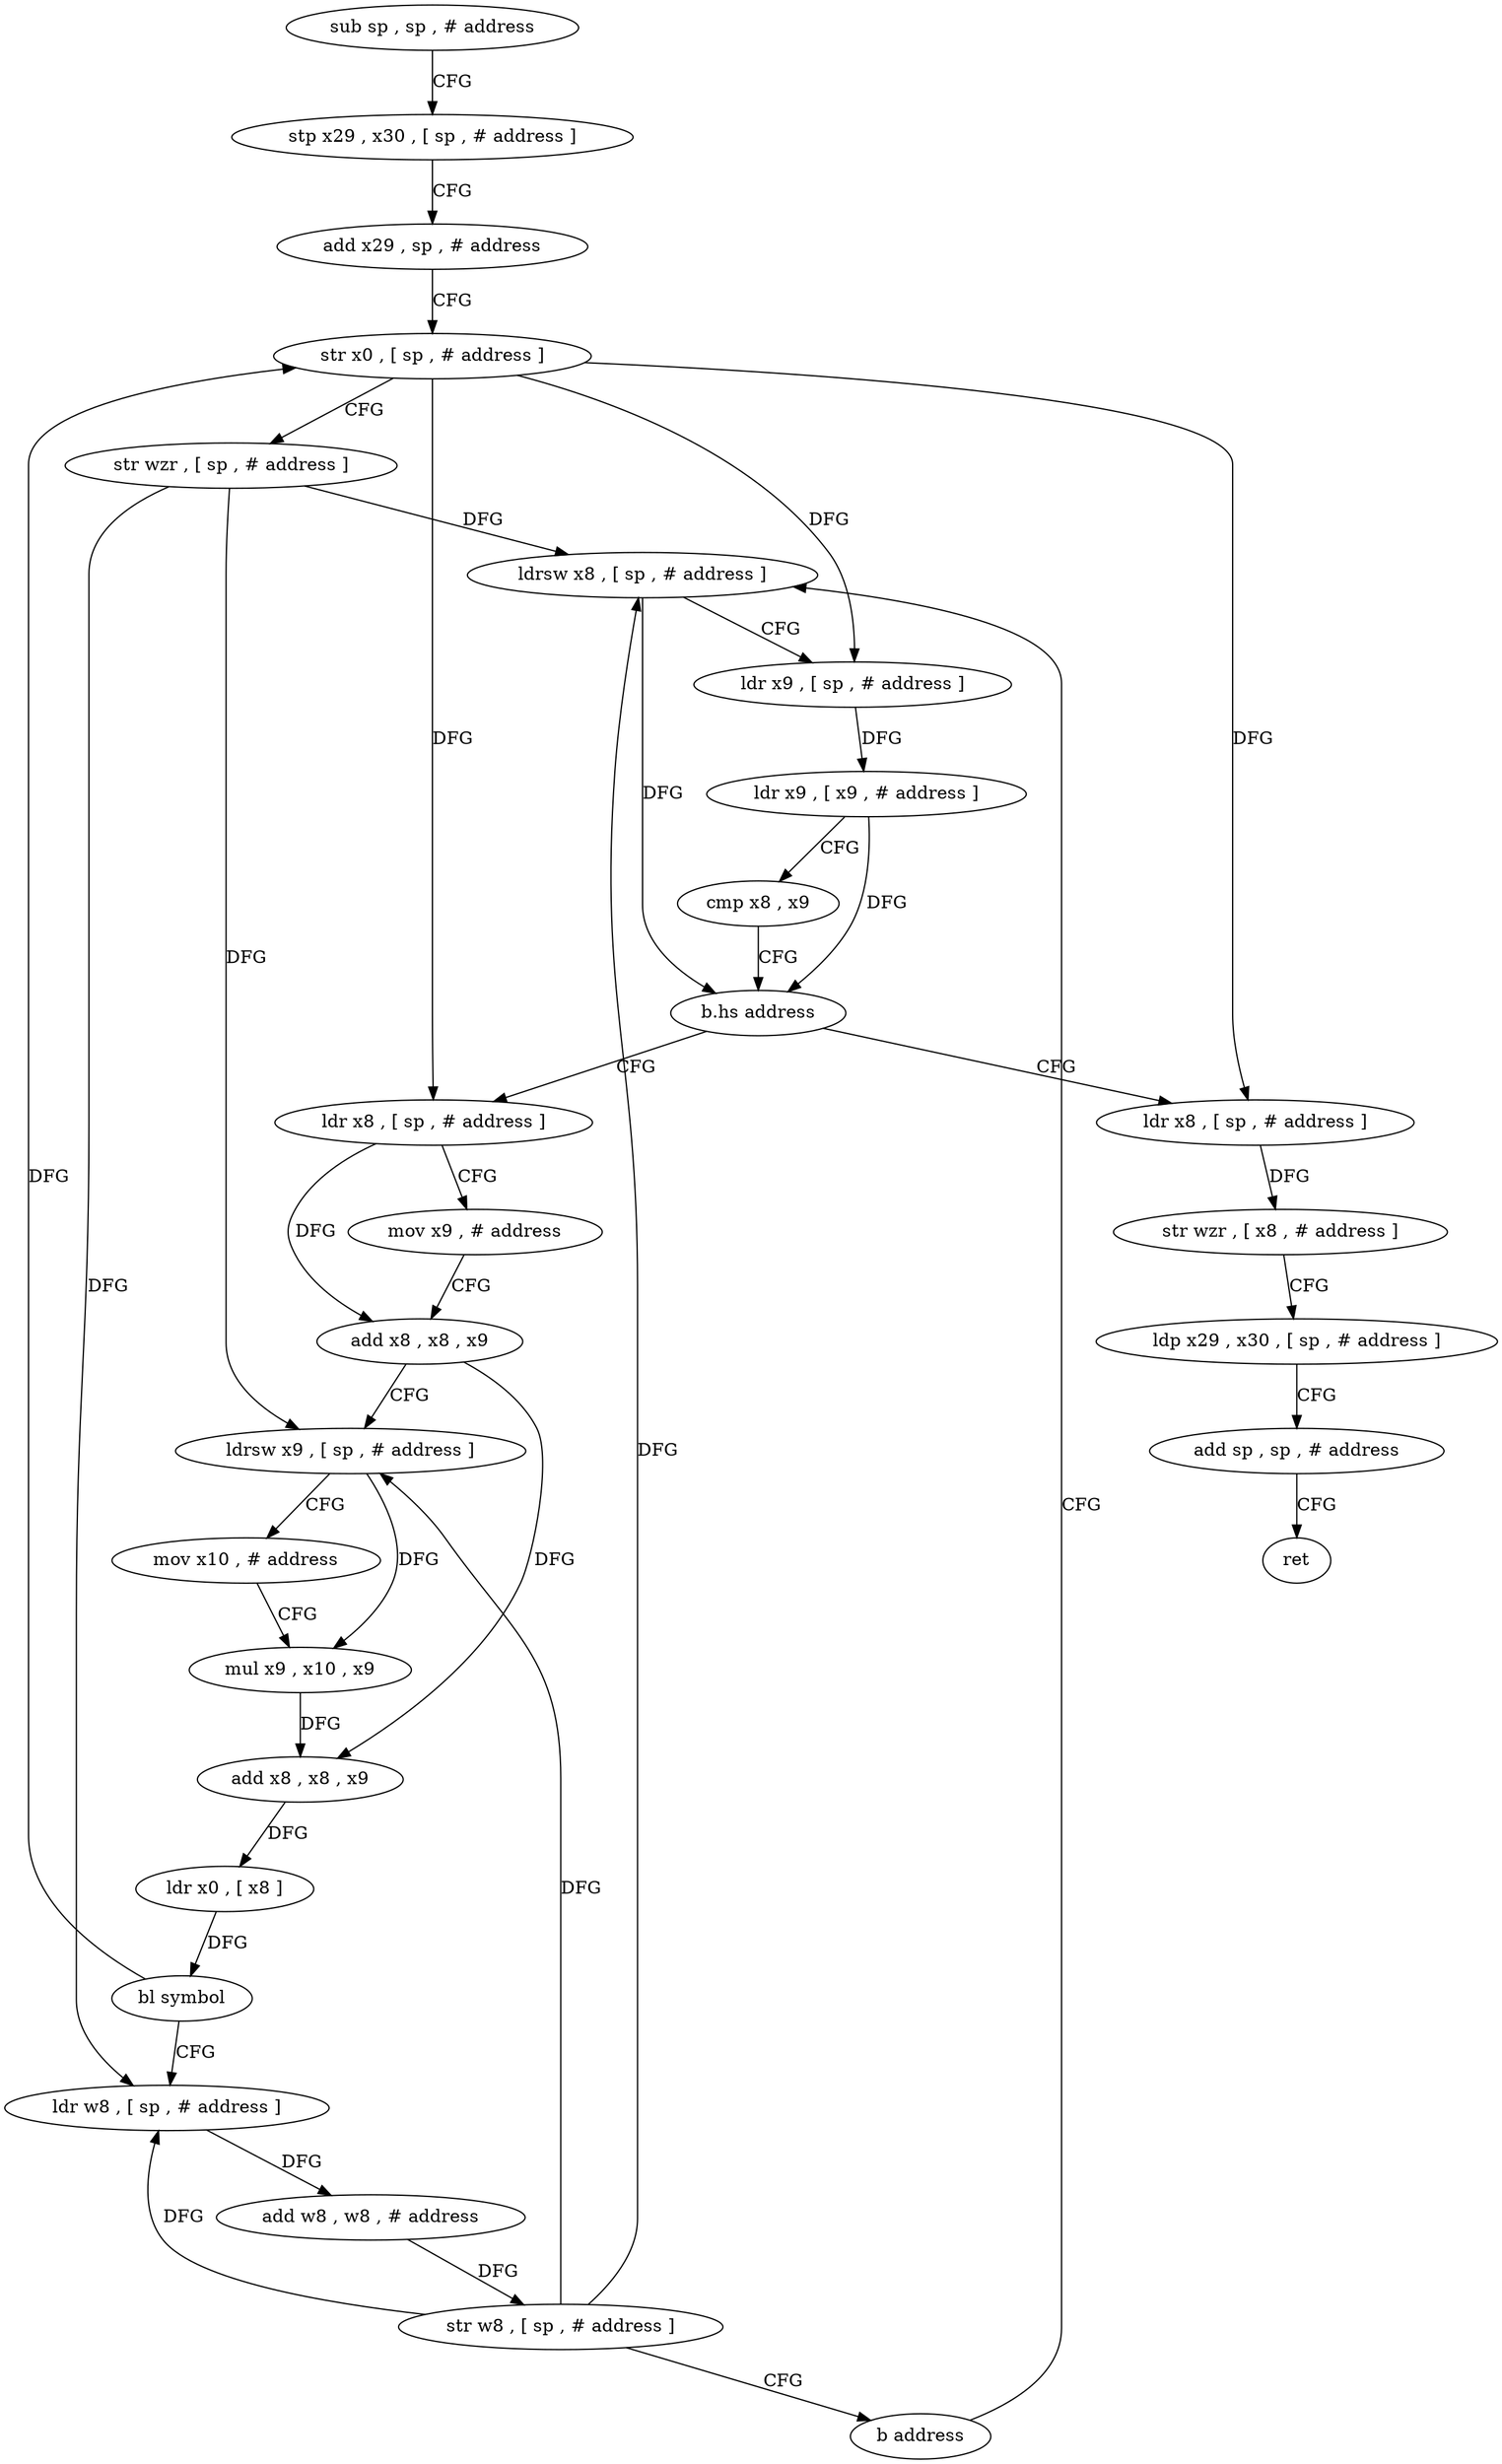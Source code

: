digraph "func" {
"132464" [label = "sub sp , sp , # address" ]
"132468" [label = "stp x29 , x30 , [ sp , # address ]" ]
"132472" [label = "add x29 , sp , # address" ]
"132476" [label = "str x0 , [ sp , # address ]" ]
"132480" [label = "str wzr , [ sp , # address ]" ]
"132484" [label = "ldrsw x8 , [ sp , # address ]" ]
"132556" [label = "ldr x8 , [ sp , # address ]" ]
"132560" [label = "str wzr , [ x8 , # address ]" ]
"132564" [label = "ldp x29 , x30 , [ sp , # address ]" ]
"132568" [label = "add sp , sp , # address" ]
"132572" [label = "ret" ]
"132504" [label = "ldr x8 , [ sp , # address ]" ]
"132508" [label = "mov x9 , # address" ]
"132512" [label = "add x8 , x8 , x9" ]
"132516" [label = "ldrsw x9 , [ sp , # address ]" ]
"132520" [label = "mov x10 , # address" ]
"132524" [label = "mul x9 , x10 , x9" ]
"132528" [label = "add x8 , x8 , x9" ]
"132532" [label = "ldr x0 , [ x8 ]" ]
"132536" [label = "bl symbol" ]
"132540" [label = "ldr w8 , [ sp , # address ]" ]
"132544" [label = "add w8 , w8 , # address" ]
"132548" [label = "str w8 , [ sp , # address ]" ]
"132552" [label = "b address" ]
"132488" [label = "ldr x9 , [ sp , # address ]" ]
"132492" [label = "ldr x9 , [ x9 , # address ]" ]
"132496" [label = "cmp x8 , x9" ]
"132500" [label = "b.hs address" ]
"132464" -> "132468" [ label = "CFG" ]
"132468" -> "132472" [ label = "CFG" ]
"132472" -> "132476" [ label = "CFG" ]
"132476" -> "132480" [ label = "CFG" ]
"132476" -> "132488" [ label = "DFG" ]
"132476" -> "132556" [ label = "DFG" ]
"132476" -> "132504" [ label = "DFG" ]
"132480" -> "132484" [ label = "DFG" ]
"132480" -> "132516" [ label = "DFG" ]
"132480" -> "132540" [ label = "DFG" ]
"132484" -> "132488" [ label = "CFG" ]
"132484" -> "132500" [ label = "DFG" ]
"132556" -> "132560" [ label = "DFG" ]
"132560" -> "132564" [ label = "CFG" ]
"132564" -> "132568" [ label = "CFG" ]
"132568" -> "132572" [ label = "CFG" ]
"132504" -> "132508" [ label = "CFG" ]
"132504" -> "132512" [ label = "DFG" ]
"132508" -> "132512" [ label = "CFG" ]
"132512" -> "132516" [ label = "CFG" ]
"132512" -> "132528" [ label = "DFG" ]
"132516" -> "132520" [ label = "CFG" ]
"132516" -> "132524" [ label = "DFG" ]
"132520" -> "132524" [ label = "CFG" ]
"132524" -> "132528" [ label = "DFG" ]
"132528" -> "132532" [ label = "DFG" ]
"132532" -> "132536" [ label = "DFG" ]
"132536" -> "132540" [ label = "CFG" ]
"132536" -> "132476" [ label = "DFG" ]
"132540" -> "132544" [ label = "DFG" ]
"132544" -> "132548" [ label = "DFG" ]
"132548" -> "132552" [ label = "CFG" ]
"132548" -> "132484" [ label = "DFG" ]
"132548" -> "132516" [ label = "DFG" ]
"132548" -> "132540" [ label = "DFG" ]
"132552" -> "132484" [ label = "CFG" ]
"132488" -> "132492" [ label = "DFG" ]
"132492" -> "132496" [ label = "CFG" ]
"132492" -> "132500" [ label = "DFG" ]
"132496" -> "132500" [ label = "CFG" ]
"132500" -> "132556" [ label = "CFG" ]
"132500" -> "132504" [ label = "CFG" ]
}
